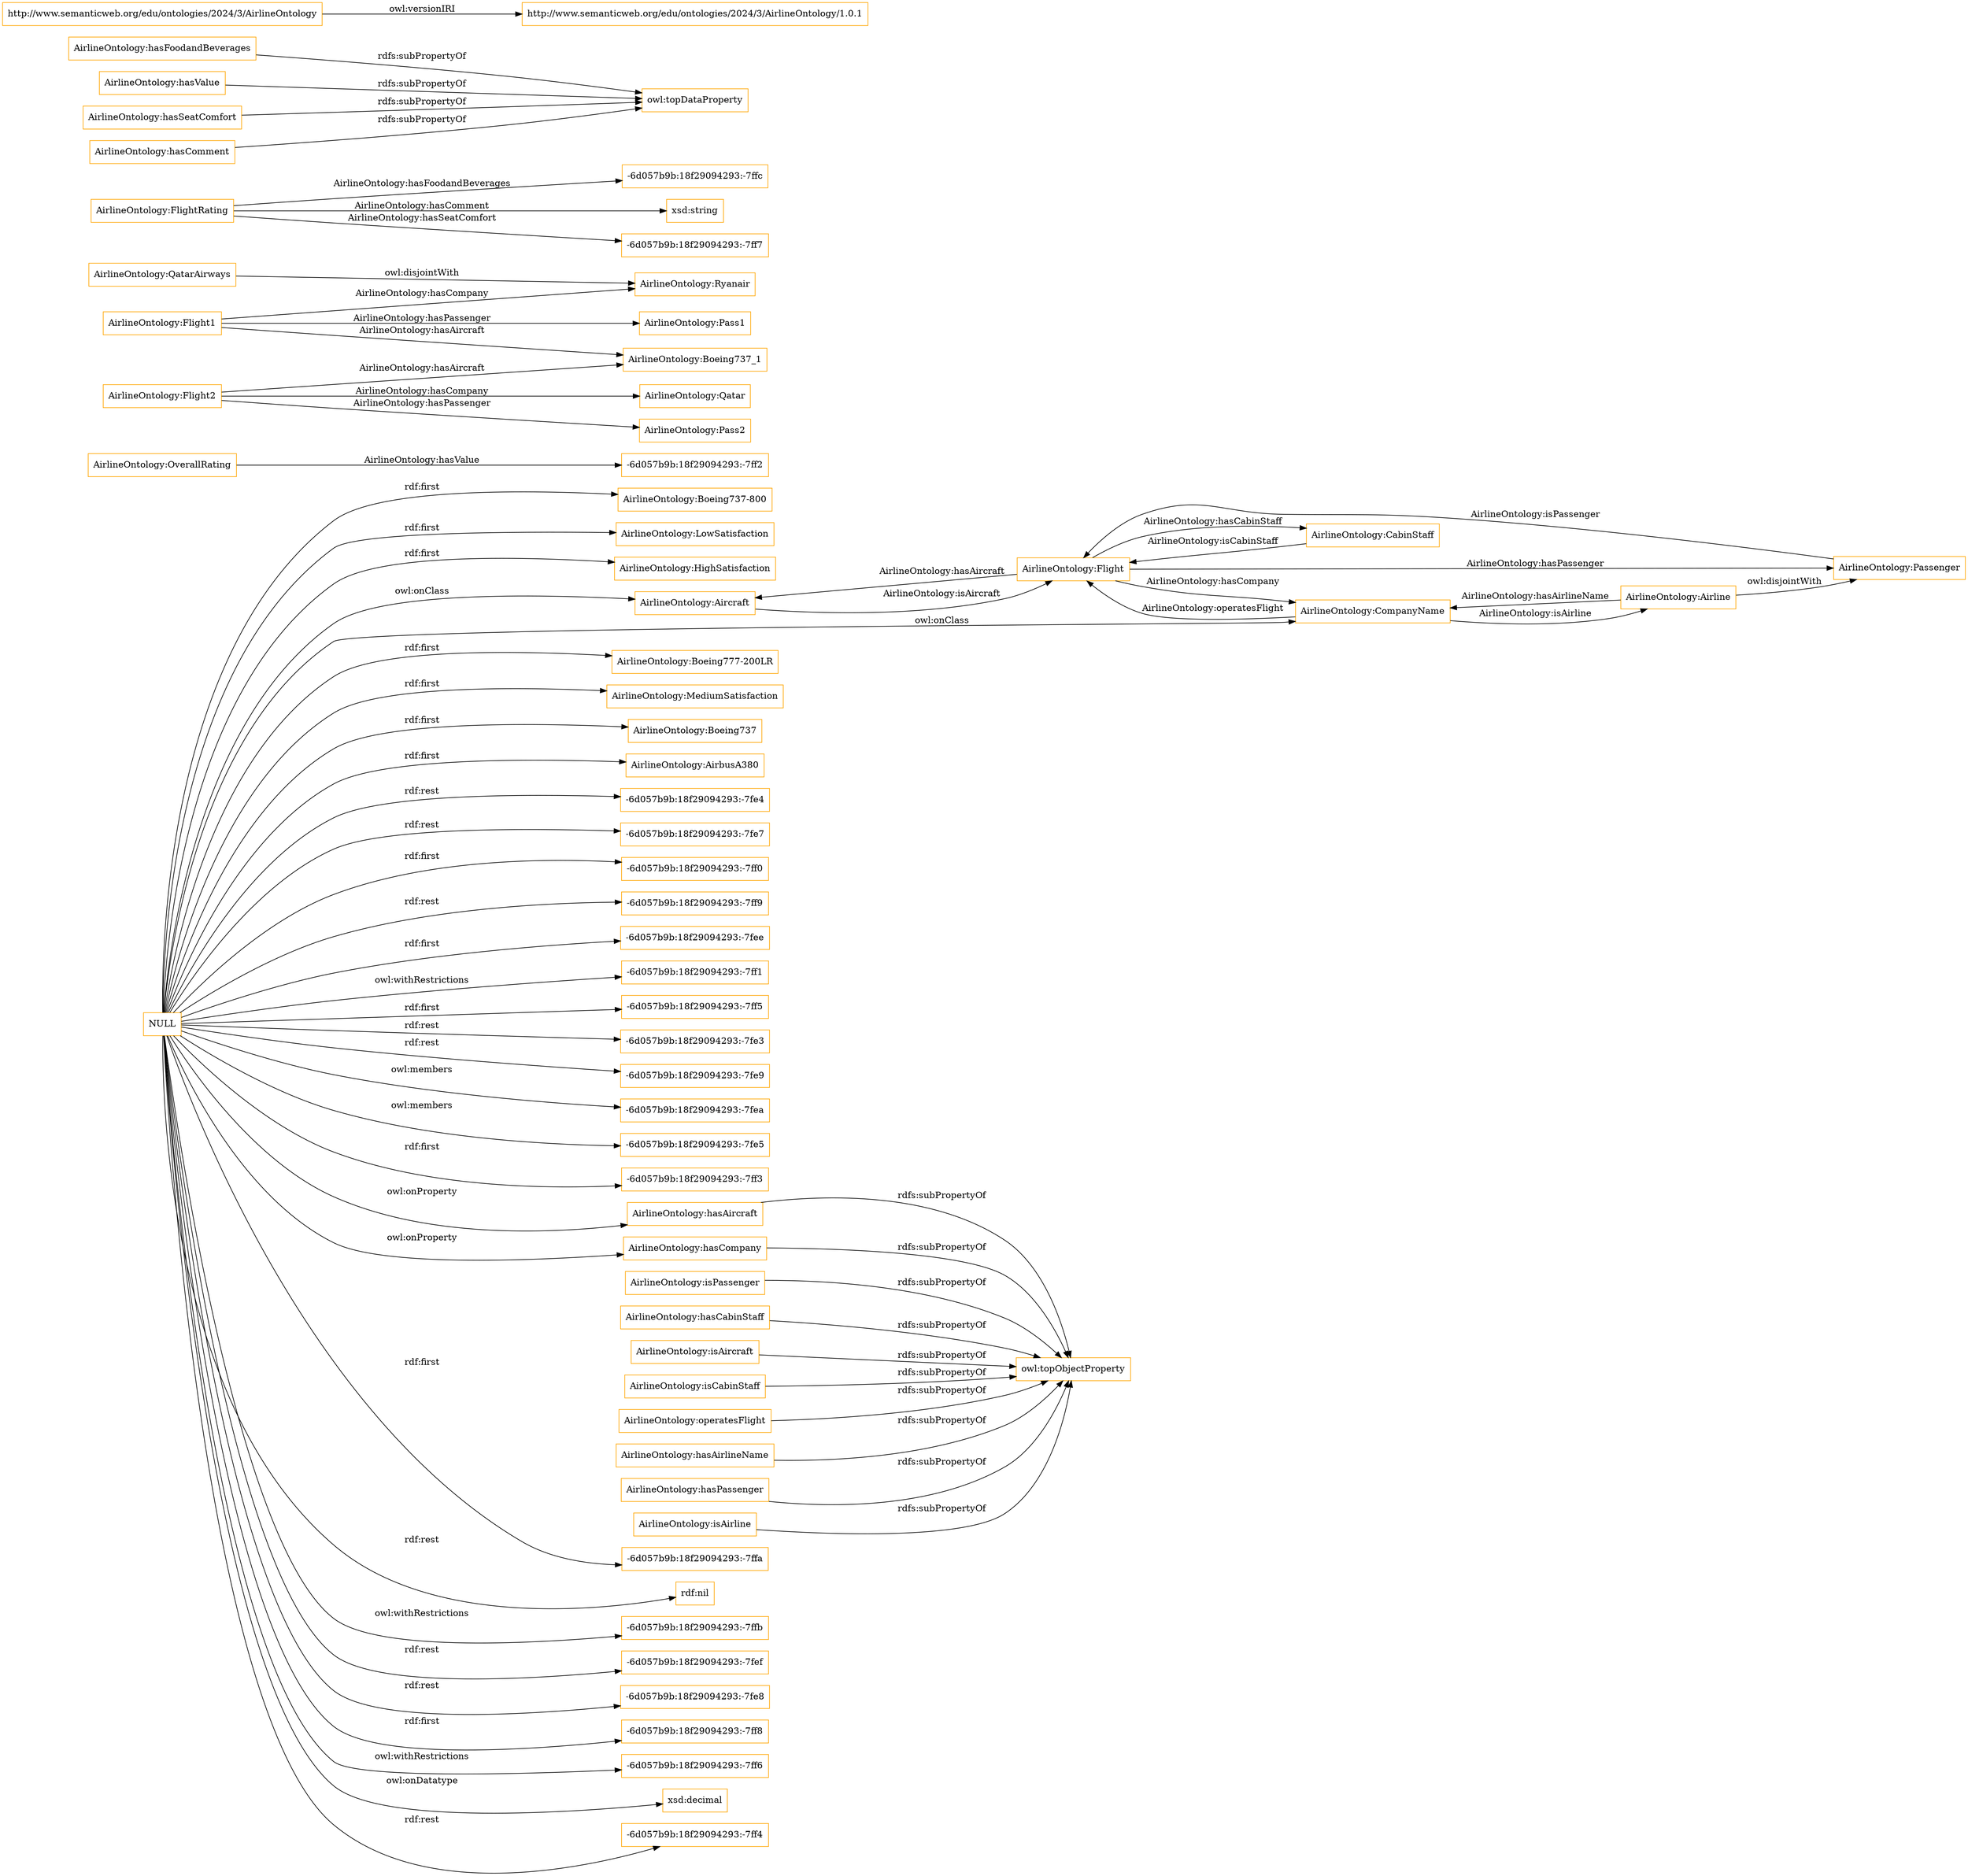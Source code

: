digraph ar2dtool_diagram { 
rankdir=LR;
size="1501"
node [shape = rectangle, color="orange"]; "AirlineOntology:Boeing737-800" "AirlineOntology:OverallRating" "AirlineOntology:LowSatisfaction" "AirlineOntology:HighSatisfaction" "AirlineOntology:Aircraft" "AirlineOntology:Flight" "AirlineOntology:CabinStaff" "AirlineOntology:Airline" "AirlineOntology:CompanyName" "AirlineOntology:Ryanair" "AirlineOntology:QatarAirways" "AirlineOntology:Passenger" "AirlineOntology:Boeing777-200LR" "AirlineOntology:MediumSatisfaction" "AirlineOntology:FlightRating" "AirlineOntology:Boeing737" "AirlineOntology:AirbusA380" ; /*classes style*/
	"AirlineOntology:QatarAirways" -> "AirlineOntology:Ryanair" [ label = "owl:disjointWith" ];
	"NULL" -> "-6d057b9b:18f29094293:-7fe4" [ label = "rdf:rest" ];
	"NULL" -> "-6d057b9b:18f29094293:-7fe7" [ label = "rdf:rest" ];
	"NULL" -> "AirlineOntology:LowSatisfaction" [ label = "rdf:first" ];
	"NULL" -> "AirlineOntology:Aircraft" [ label = "owl:onClass" ];
	"NULL" -> "-6d057b9b:18f29094293:-7ff0" [ label = "rdf:first" ];
	"NULL" -> "-6d057b9b:18f29094293:-7ff9" [ label = "rdf:rest" ];
	"NULL" -> "-6d057b9b:18f29094293:-7fee" [ label = "rdf:first" ];
	"NULL" -> "-6d057b9b:18f29094293:-7ff1" [ label = "owl:withRestrictions" ];
	"NULL" -> "-6d057b9b:18f29094293:-7ff5" [ label = "rdf:first" ];
	"NULL" -> "-6d057b9b:18f29094293:-7fe3" [ label = "rdf:rest" ];
	"NULL" -> "-6d057b9b:18f29094293:-7fe9" [ label = "rdf:rest" ];
	"NULL" -> "-6d057b9b:18f29094293:-7fea" [ label = "owl:members" ];
	"NULL" -> "-6d057b9b:18f29094293:-7fe5" [ label = "owl:members" ];
	"NULL" -> "-6d057b9b:18f29094293:-7ff3" [ label = "rdf:first" ];
	"NULL" -> "AirlineOntology:hasAircraft" [ label = "owl:onProperty" ];
	"NULL" -> "-6d057b9b:18f29094293:-7ffa" [ label = "rdf:first" ];
	"NULL" -> "rdf:nil" [ label = "rdf:rest" ];
	"NULL" -> "AirlineOntology:Boeing737-800" [ label = "rdf:first" ];
	"NULL" -> "-6d057b9b:18f29094293:-7ffb" [ label = "owl:withRestrictions" ];
	"NULL" -> "AirlineOntology:AirbusA380" [ label = "rdf:first" ];
	"NULL" -> "AirlineOntology:Boeing737" [ label = "rdf:first" ];
	"NULL" -> "-6d057b9b:18f29094293:-7fef" [ label = "rdf:rest" ];
	"NULL" -> "AirlineOntology:HighSatisfaction" [ label = "rdf:first" ];
	"NULL" -> "-6d057b9b:18f29094293:-7fe8" [ label = "rdf:rest" ];
	"NULL" -> "-6d057b9b:18f29094293:-7ff8" [ label = "rdf:first" ];
	"NULL" -> "-6d057b9b:18f29094293:-7ff6" [ label = "owl:withRestrictions" ];
	"NULL" -> "AirlineOntology:hasCompany" [ label = "owl:onProperty" ];
	"NULL" -> "xsd:decimal" [ label = "owl:onDatatype" ];
	"NULL" -> "-6d057b9b:18f29094293:-7ff4" [ label = "rdf:rest" ];
	"NULL" -> "AirlineOntology:MediumSatisfaction" [ label = "rdf:first" ];
	"NULL" -> "AirlineOntology:Boeing777-200LR" [ label = "rdf:first" ];
	"NULL" -> "AirlineOntology:CompanyName" [ label = "owl:onClass" ];
	"AirlineOntology:isPassenger" -> "owl:topObjectProperty" [ label = "rdfs:subPropertyOf" ];
	"AirlineOntology:hasCabinStaff" -> "owl:topObjectProperty" [ label = "rdfs:subPropertyOf" ];
	"AirlineOntology:Flight2" -> "AirlineOntology:Pass2" [ label = "AirlineOntology:hasPassenger" ];
	"AirlineOntology:Flight2" -> "AirlineOntology:Qatar" [ label = "AirlineOntology:hasCompany" ];
	"AirlineOntology:Flight2" -> "AirlineOntology:Boeing737_1" [ label = "AirlineOntology:hasAircraft" ];
	"AirlineOntology:isAircraft" -> "owl:topObjectProperty" [ label = "rdfs:subPropertyOf" ];
	"AirlineOntology:isCabinStaff" -> "owl:topObjectProperty" [ label = "rdfs:subPropertyOf" ];
	"AirlineOntology:Flight1" -> "AirlineOntology:Pass1" [ label = "AirlineOntology:hasPassenger" ];
	"AirlineOntology:Flight1" -> "AirlineOntology:Ryanair" [ label = "AirlineOntology:hasCompany" ];
	"AirlineOntology:Flight1" -> "AirlineOntology:Boeing737_1" [ label = "AirlineOntology:hasAircraft" ];
	"AirlineOntology:operatesFlight" -> "owl:topObjectProperty" [ label = "rdfs:subPropertyOf" ];
	"AirlineOntology:hasFoodandBeverages" -> "owl:topDataProperty" [ label = "rdfs:subPropertyOf" ];
	"AirlineOntology:hasAircraft" -> "owl:topObjectProperty" [ label = "rdfs:subPropertyOf" ];
	"AirlineOntology:hasAirlineName" -> "owl:topObjectProperty" [ label = "rdfs:subPropertyOf" ];
	"AirlineOntology:hasValue" -> "owl:topDataProperty" [ label = "rdfs:subPropertyOf" ];
	"http://www.semanticweb.org/edu/ontologies/2024/3/AirlineOntology" -> "http://www.semanticweb.org/edu/ontologies/2024/3/AirlineOntology/1.0.1" [ label = "owl:versionIRI" ];
	"AirlineOntology:hasSeatComfort" -> "owl:topDataProperty" [ label = "rdfs:subPropertyOf" ];
	"AirlineOntology:hasPassenger" -> "owl:topObjectProperty" [ label = "rdfs:subPropertyOf" ];
	"AirlineOntology:hasCompany" -> "owl:topObjectProperty" [ label = "rdfs:subPropertyOf" ];
	"AirlineOntology:Airline" -> "AirlineOntology:Passenger" [ label = "owl:disjointWith" ];
	"AirlineOntology:isAirline" -> "owl:topObjectProperty" [ label = "rdfs:subPropertyOf" ];
	"AirlineOntology:hasComment" -> "owl:topDataProperty" [ label = "rdfs:subPropertyOf" ];
	"AirlineOntology:FlightRating" -> "-6d057b9b:18f29094293:-7ffc" [ label = "AirlineOntology:hasFoodandBeverages" ];
	"AirlineOntology:CabinStaff" -> "AirlineOntology:Flight" [ label = "AirlineOntology:isCabinStaff" ];
	"AirlineOntology:CompanyName" -> "AirlineOntology:Airline" [ label = "AirlineOntology:isAirline" ];
	"AirlineOntology:Flight" -> "AirlineOntology:CompanyName" [ label = "AirlineOntology:hasCompany" ];
	"AirlineOntology:Flight" -> "AirlineOntology:Aircraft" [ label = "AirlineOntology:hasAircraft" ];
	"AirlineOntology:Aircraft" -> "AirlineOntology:Flight" [ label = "AirlineOntology:isAircraft" ];
	"AirlineOntology:Airline" -> "AirlineOntology:CompanyName" [ label = "AirlineOntology:hasAirlineName" ];
	"AirlineOntology:Flight" -> "AirlineOntology:Passenger" [ label = "AirlineOntology:hasPassenger" ];
	"AirlineOntology:Flight" -> "AirlineOntology:CabinStaff" [ label = "AirlineOntology:hasCabinStaff" ];
	"AirlineOntology:Passenger" -> "AirlineOntology:Flight" [ label = "AirlineOntology:isPassenger" ];
	"AirlineOntology:CompanyName" -> "AirlineOntology:Flight" [ label = "AirlineOntology:operatesFlight" ];
	"AirlineOntology:FlightRating" -> "xsd:string" [ label = "AirlineOntology:hasComment" ];
	"AirlineOntology:FlightRating" -> "-6d057b9b:18f29094293:-7ff7" [ label = "AirlineOntology:hasSeatComfort" ];
	"AirlineOntology:OverallRating" -> "-6d057b9b:18f29094293:-7ff2" [ label = "AirlineOntology:hasValue" ];

}

